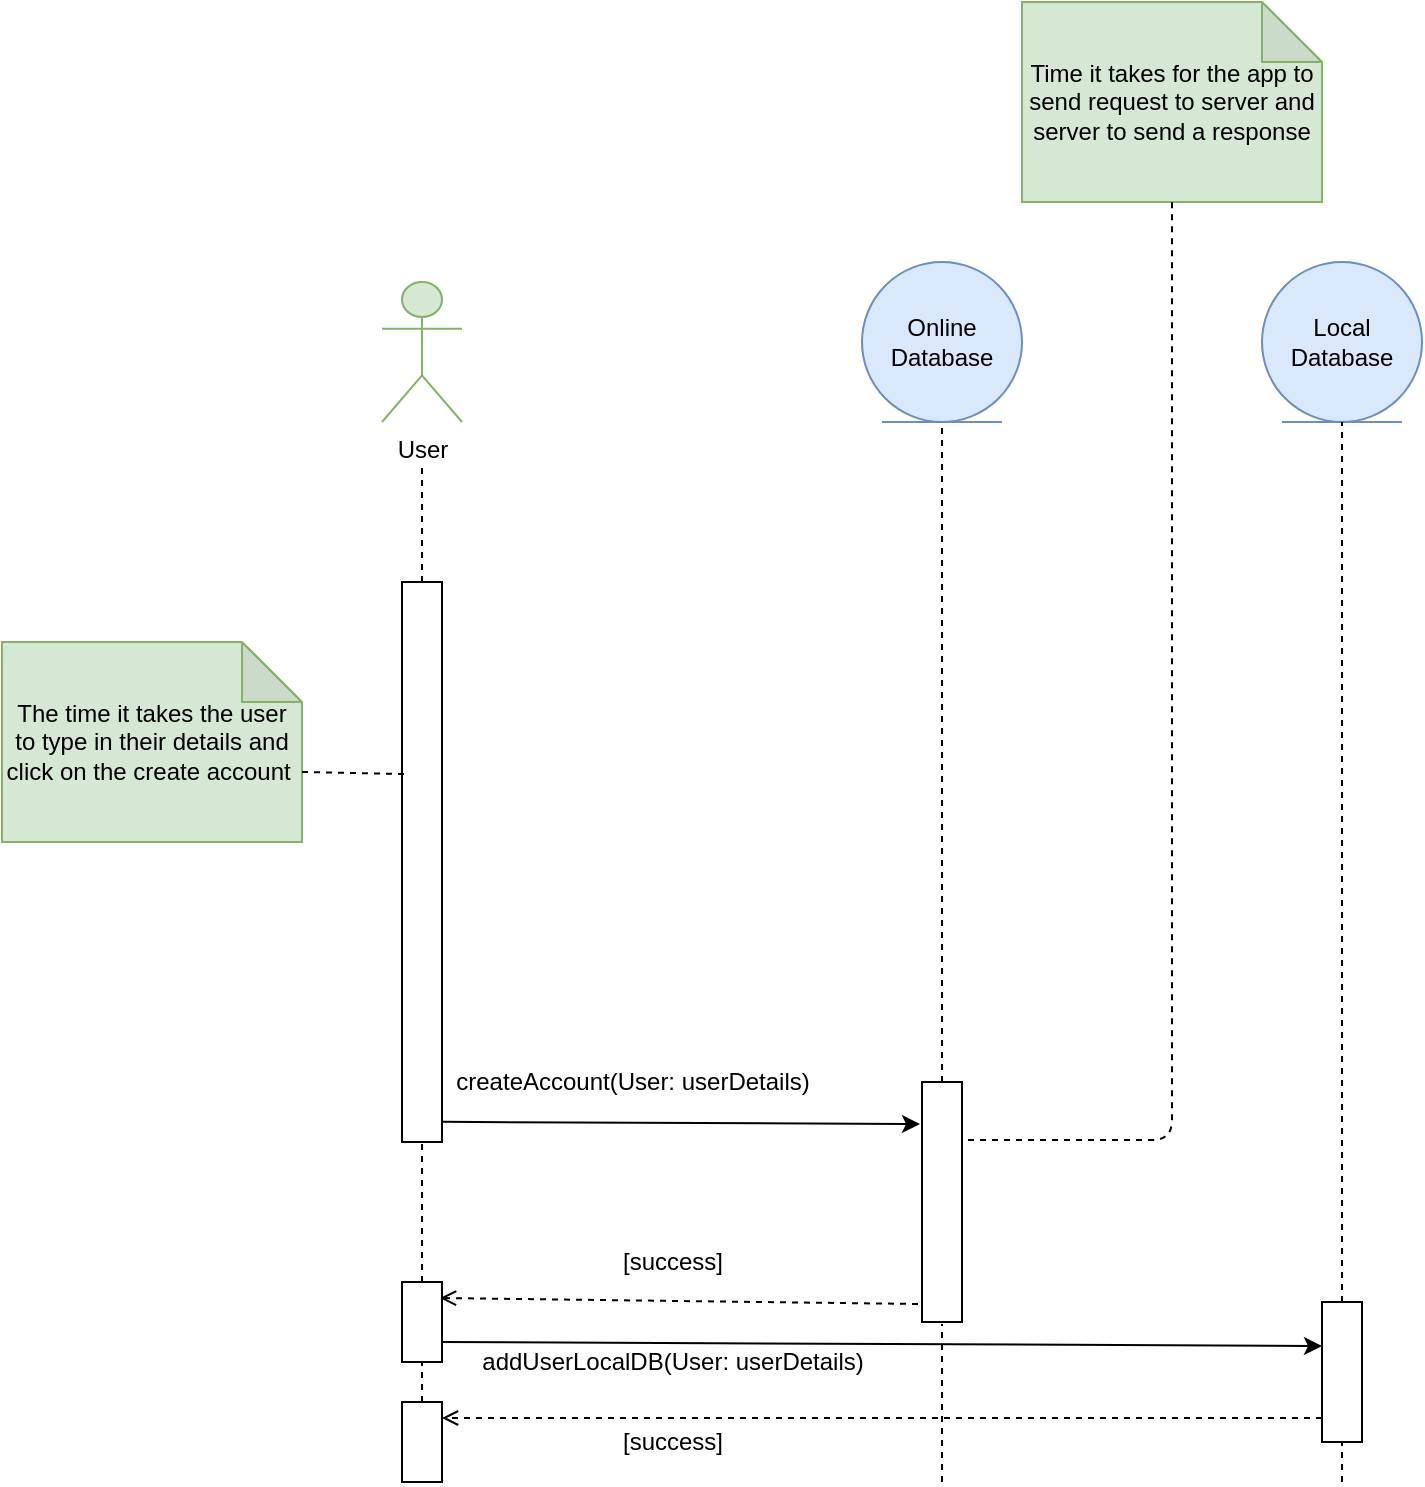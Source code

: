 <mxfile version="14.5.1" type="device"><diagram id="kgpKYQtTHZ0yAKxKKP6v" name="Page-1"><mxGraphModel dx="1718" dy="510" grid="1" gridSize="10" guides="1" tooltips="1" connect="1" arrows="1" fold="1" page="1" pageScale="1" pageWidth="850" pageHeight="1100" math="0" shadow="0"><root><mxCell id="0"/><mxCell id="1" parent="0"/><mxCell id="6_Jxl_SFc891C208KzSn-2" value="User" style="shape=umlActor;verticalLabelPosition=bottom;verticalAlign=top;html=1;fillColor=#d5e8d4;strokeColor=#82b366;" vertex="1" parent="1"><mxGeometry x="140" y="140" width="40" height="70" as="geometry"/></mxCell><mxCell id="6_Jxl_SFc891C208KzSn-3" value="Online Database" style="ellipse;shape=umlEntity;whiteSpace=wrap;html=1;fillColor=#dae8fc;strokeColor=#6c8ebf;" vertex="1" parent="1"><mxGeometry x="380" y="130" width="80" height="80" as="geometry"/></mxCell><mxCell id="6_Jxl_SFc891C208KzSn-4" value="Local &lt;br&gt;Database" style="ellipse;shape=umlEntity;whiteSpace=wrap;html=1;fillColor=#dae8fc;strokeColor=#6c8ebf;" vertex="1" parent="1"><mxGeometry x="580" y="130" width="80" height="80" as="geometry"/></mxCell><mxCell id="6_Jxl_SFc891C208KzSn-11" value="" style="endArrow=none;dashed=1;html=1;" edge="1" parent="1" source="3nuBFxr9cyL0pnOWT2aG-2"><mxGeometry width="50" height="50" relative="1" as="geometry"><mxPoint x="160" y="620" as="sourcePoint"/><mxPoint x="160" y="230" as="targetPoint"/></mxGeometry></mxCell><mxCell id="3nuBFxr9cyL0pnOWT2aG-2" value="" style="points=[];perimeter=orthogonalPerimeter;rounded=0;shadow=0;strokeWidth=1;" parent="1" vertex="1"><mxGeometry x="150" y="290" width="20" height="280" as="geometry"/></mxCell><mxCell id="6_Jxl_SFc891C208KzSn-12" value="" style="endArrow=none;dashed=1;html=1;" edge="1" parent="1" source="6_Jxl_SFc891C208KzSn-19" target="3nuBFxr9cyL0pnOWT2aG-2"><mxGeometry width="50" height="50" relative="1" as="geometry"><mxPoint x="160" y="1140" as="sourcePoint"/><mxPoint x="160" y="230" as="targetPoint"/></mxGeometry></mxCell><mxCell id="6_Jxl_SFc891C208KzSn-13" value="" style="endArrow=classic;html=1;entryX=-0.05;entryY=0.175;entryDx=0;entryDy=0;entryPerimeter=0;exitX=1;exitY=0.964;exitDx=0;exitDy=0;exitPerimeter=0;" edge="1" parent="1" source="3nuBFxr9cyL0pnOWT2aG-2" target="6_Jxl_SFc891C208KzSn-15"><mxGeometry width="50" height="50" relative="1" as="geometry"><mxPoint x="180" y="561" as="sourcePoint"/><mxPoint x="407" y="550" as="targetPoint"/></mxGeometry></mxCell><mxCell id="6_Jxl_SFc891C208KzSn-14" value="" style="endArrow=none;dashed=1;html=1;" edge="1" parent="1" source="6_Jxl_SFc891C208KzSn-15"><mxGeometry width="50" height="50" relative="1" as="geometry"><mxPoint x="420" y="600" as="sourcePoint"/><mxPoint x="420" y="210" as="targetPoint"/></mxGeometry></mxCell><mxCell id="6_Jxl_SFc891C208KzSn-15" value="" style="points=[];perimeter=orthogonalPerimeter;rounded=0;shadow=0;strokeWidth=1;" vertex="1" parent="1"><mxGeometry x="410" y="540" width="20" height="120" as="geometry"/></mxCell><mxCell id="6_Jxl_SFc891C208KzSn-16" value="" style="endArrow=none;dashed=1;html=1;entryX=0.5;entryY=1.008;entryDx=0;entryDy=0;entryPerimeter=0;" edge="1" parent="1" target="6_Jxl_SFc891C208KzSn-15"><mxGeometry width="50" height="50" relative="1" as="geometry"><mxPoint x="420" y="740" as="sourcePoint"/><mxPoint x="480" y="540" as="targetPoint"/></mxGeometry></mxCell><mxCell id="6_Jxl_SFc891C208KzSn-17" value="createAccount(User: userDetails)" style="text;html=1;align=center;verticalAlign=middle;resizable=0;points=[];autosize=1;" vertex="1" parent="1"><mxGeometry x="170" y="530" width="190" height="20" as="geometry"/></mxCell><mxCell id="6_Jxl_SFc891C208KzSn-18" value="" style="endArrow=open;html=1;dashed=1;endFill=0;exitX=-0.1;exitY=0.925;exitDx=0;exitDy=0;exitPerimeter=0;entryX=0.95;entryY=0.2;entryDx=0;entryDy=0;entryPerimeter=0;" edge="1" parent="1" source="6_Jxl_SFc891C208KzSn-15" target="6_Jxl_SFc891C208KzSn-19"><mxGeometry width="50" height="50" relative="1" as="geometry"><mxPoint x="190" y="680" as="sourcePoint"/><mxPoint x="200" y="680" as="targetPoint"/></mxGeometry></mxCell><mxCell id="6_Jxl_SFc891C208KzSn-19" value="" style="points=[];perimeter=orthogonalPerimeter;rounded=0;shadow=0;strokeWidth=1;" vertex="1" parent="1"><mxGeometry x="150" y="640" width="20" height="40" as="geometry"/></mxCell><mxCell id="6_Jxl_SFc891C208KzSn-20" value="" style="endArrow=none;dashed=1;html=1;" edge="1" parent="1" source="6_Jxl_SFc891C208KzSn-33" target="6_Jxl_SFc891C208KzSn-19"><mxGeometry width="50" height="50" relative="1" as="geometry"><mxPoint x="160" y="1140" as="sourcePoint"/><mxPoint x="160" y="530" as="targetPoint"/></mxGeometry></mxCell><mxCell id="6_Jxl_SFc891C208KzSn-21" value="[success]" style="text;html=1;align=center;verticalAlign=middle;resizable=0;points=[];autosize=1;" vertex="1" parent="1"><mxGeometry x="250" y="620" width="70" height="20" as="geometry"/></mxCell><mxCell id="6_Jxl_SFc891C208KzSn-22" value="" style="points=[];perimeter=orthogonalPerimeter;rounded=0;shadow=0;strokeWidth=1;" vertex="1" parent="1"><mxGeometry x="610" y="650" width="20" height="70" as="geometry"/></mxCell><mxCell id="6_Jxl_SFc891C208KzSn-23" value="" style="endArrow=none;dashed=1;html=1;" edge="1" parent="1" target="6_Jxl_SFc891C208KzSn-22"><mxGeometry width="50" height="50" relative="1" as="geometry"><mxPoint x="620" y="740" as="sourcePoint"/><mxPoint x="620" y="610" as="targetPoint"/></mxGeometry></mxCell><mxCell id="6_Jxl_SFc891C208KzSn-25" value="" style="endArrow=none;dashed=1;html=1;entryX=0.5;entryY=1;entryDx=0;entryDy=0;exitX=0.5;exitY=0;exitDx=0;exitDy=0;exitPerimeter=0;" edge="1" parent="1" source="6_Jxl_SFc891C208KzSn-22" target="6_Jxl_SFc891C208KzSn-4"><mxGeometry width="50" height="50" relative="1" as="geometry"><mxPoint x="620" y="310" as="sourcePoint"/><mxPoint x="619.5" y="230" as="targetPoint"/></mxGeometry></mxCell><mxCell id="6_Jxl_SFc891C208KzSn-27" value="" style="endArrow=classic;html=1;" edge="1" parent="1"><mxGeometry width="50" height="50" relative="1" as="geometry"><mxPoint x="170" y="670" as="sourcePoint"/><mxPoint x="610" y="672" as="targetPoint"/></mxGeometry></mxCell><mxCell id="6_Jxl_SFc891C208KzSn-28" value="addUserLocalDB(User: userDetails)" style="text;html=1;align=center;verticalAlign=middle;resizable=0;points=[];autosize=1;" vertex="1" parent="1"><mxGeometry x="180" y="670" width="210" height="20" as="geometry"/></mxCell><mxCell id="6_Jxl_SFc891C208KzSn-30" value="" style="endArrow=open;html=1;dashed=1;endFill=0;exitX=-0.1;exitY=0.925;exitDx=0;exitDy=0;exitPerimeter=0;" edge="1" parent="1"><mxGeometry width="50" height="50" relative="1" as="geometry"><mxPoint x="610" y="708" as="sourcePoint"/><mxPoint x="170" y="708" as="targetPoint"/></mxGeometry></mxCell><mxCell id="6_Jxl_SFc891C208KzSn-31" value="[success]" style="text;html=1;align=center;verticalAlign=middle;resizable=0;points=[];autosize=1;" vertex="1" parent="1"><mxGeometry x="250" y="710" width="70" height="20" as="geometry"/></mxCell><mxCell id="6_Jxl_SFc891C208KzSn-33" value="" style="points=[];perimeter=orthogonalPerimeter;rounded=0;shadow=0;strokeWidth=1;" vertex="1" parent="1"><mxGeometry x="150" y="700" width="20" height="40" as="geometry"/></mxCell><mxCell id="6_Jxl_SFc891C208KzSn-36" value="The time it takes the user to type in their details and click on the create account&amp;nbsp;" style="shape=note;whiteSpace=wrap;html=1;backgroundOutline=1;darkOpacity=0.05;fillColor=#d5e8d4;strokeColor=#82b366;" vertex="1" parent="1"><mxGeometry x="-50" y="320" width="150" height="100" as="geometry"/></mxCell><mxCell id="6_Jxl_SFc891C208KzSn-38" value="" style="endArrow=none;dashed=1;html=1;strokeColor=#000000;exitX=0;exitY=0;exitDx=150;exitDy=65;exitPerimeter=0;entryX=0.05;entryY=0.343;entryDx=0;entryDy=0;entryPerimeter=0;" edge="1" parent="1" source="6_Jxl_SFc891C208KzSn-36" target="3nuBFxr9cyL0pnOWT2aG-2"><mxGeometry width="50" height="50" relative="1" as="geometry"><mxPoint x="60" y="420" as="sourcePoint"/><mxPoint x="110" y="370" as="targetPoint"/></mxGeometry></mxCell><mxCell id="6_Jxl_SFc891C208KzSn-39" value="Time it takes for the app to send request to server and server to send a response" style="shape=note;whiteSpace=wrap;html=1;backgroundOutline=1;darkOpacity=0.05;fillColor=#d5e8d4;strokeColor=#82b366;" vertex="1" parent="1"><mxGeometry x="460" width="150" height="100" as="geometry"/></mxCell><mxCell id="6_Jxl_SFc891C208KzSn-41" value="" style="endArrow=none;dashed=1;html=1;strokeColor=#000000;entryX=0.5;entryY=1;entryDx=0;entryDy=0;entryPerimeter=0;exitX=1.15;exitY=0.242;exitDx=0;exitDy=0;exitPerimeter=0;" edge="1" parent="1" source="6_Jxl_SFc891C208KzSn-15" target="6_Jxl_SFc891C208KzSn-39"><mxGeometry width="50" height="50" relative="1" as="geometry"><mxPoint x="535" y="570" as="sourcePoint"/><mxPoint x="590" y="230" as="targetPoint"/><Array as="points"><mxPoint x="535" y="569"/></Array></mxGeometry></mxCell></root></mxGraphModel></diagram></mxfile>